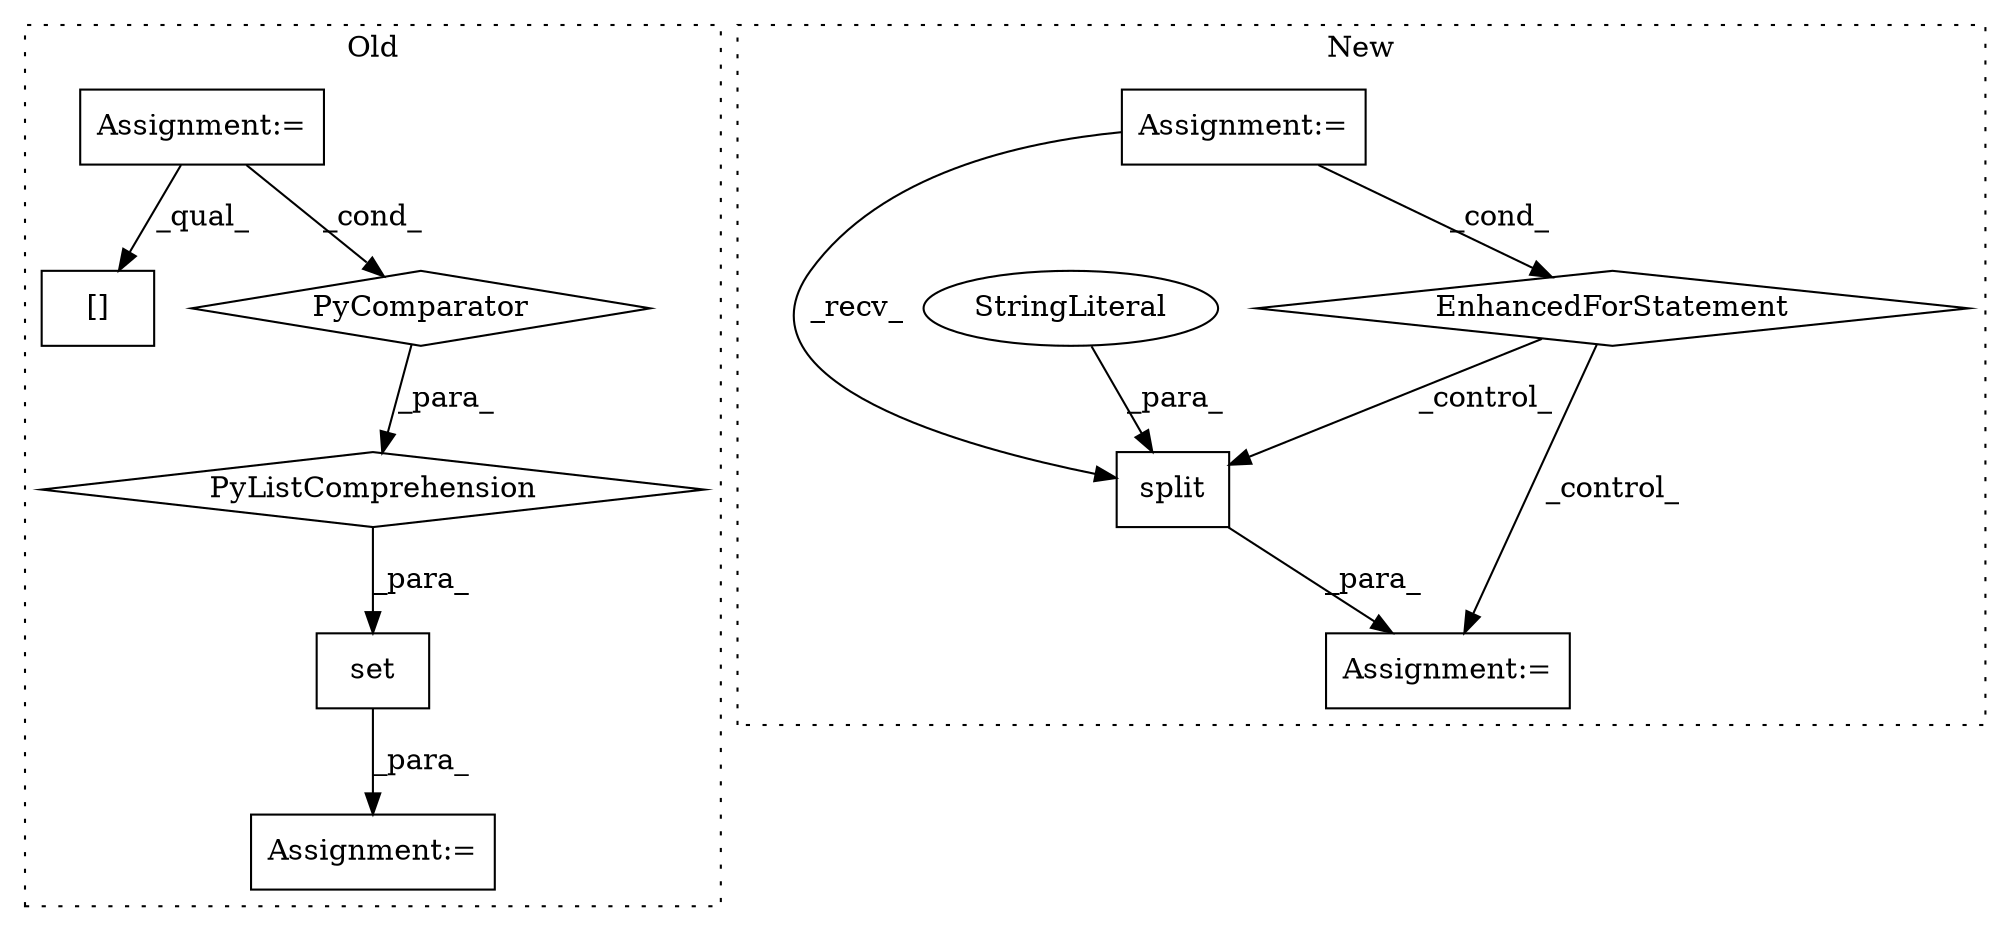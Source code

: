 digraph G {
subgraph cluster0 {
1 [label="set" a="32" s="5240,5379" l="15,-5" shape="box"];
4 [label="Assignment:=" a="7" s="5239" l="1" shape="box"];
6 [label="Assignment:=" a="7" s="5339" l="32" shape="box"];
8 [label="[]" a="2" s="5259,5279" l="18,1" shape="box"];
9 [label="PyComparator" a="113" s="5339" l="32" shape="diamond"];
11 [label="PyListComprehension" a="109" s="5255" l="124" shape="diamond"];
label = "Old";
style="dotted";
}
subgraph cluster1 {
2 [label="split" a="32" s="6032,6043" l="6,1" shape="box"];
3 [label="StringLiteral" a="45" s="6038" l="3" shape="ellipse"];
5 [label="Assignment:=" a="7" s="5892,5969" l="53,2" shape="box"];
7 [label="Assignment:=" a="7" s="5985" l="1" shape="box"];
10 [label="EnhancedForStatement" a="70" s="5892,5969" l="53,2" shape="diamond"];
label = "New";
style="dotted";
}
1 -> 4 [label="_para_"];
2 -> 7 [label="_para_"];
3 -> 2 [label="_para_"];
5 -> 2 [label="_recv_"];
5 -> 10 [label="_cond_"];
6 -> 8 [label="_qual_"];
6 -> 9 [label="_cond_"];
9 -> 11 [label="_para_"];
10 -> 7 [label="_control_"];
10 -> 2 [label="_control_"];
11 -> 1 [label="_para_"];
}